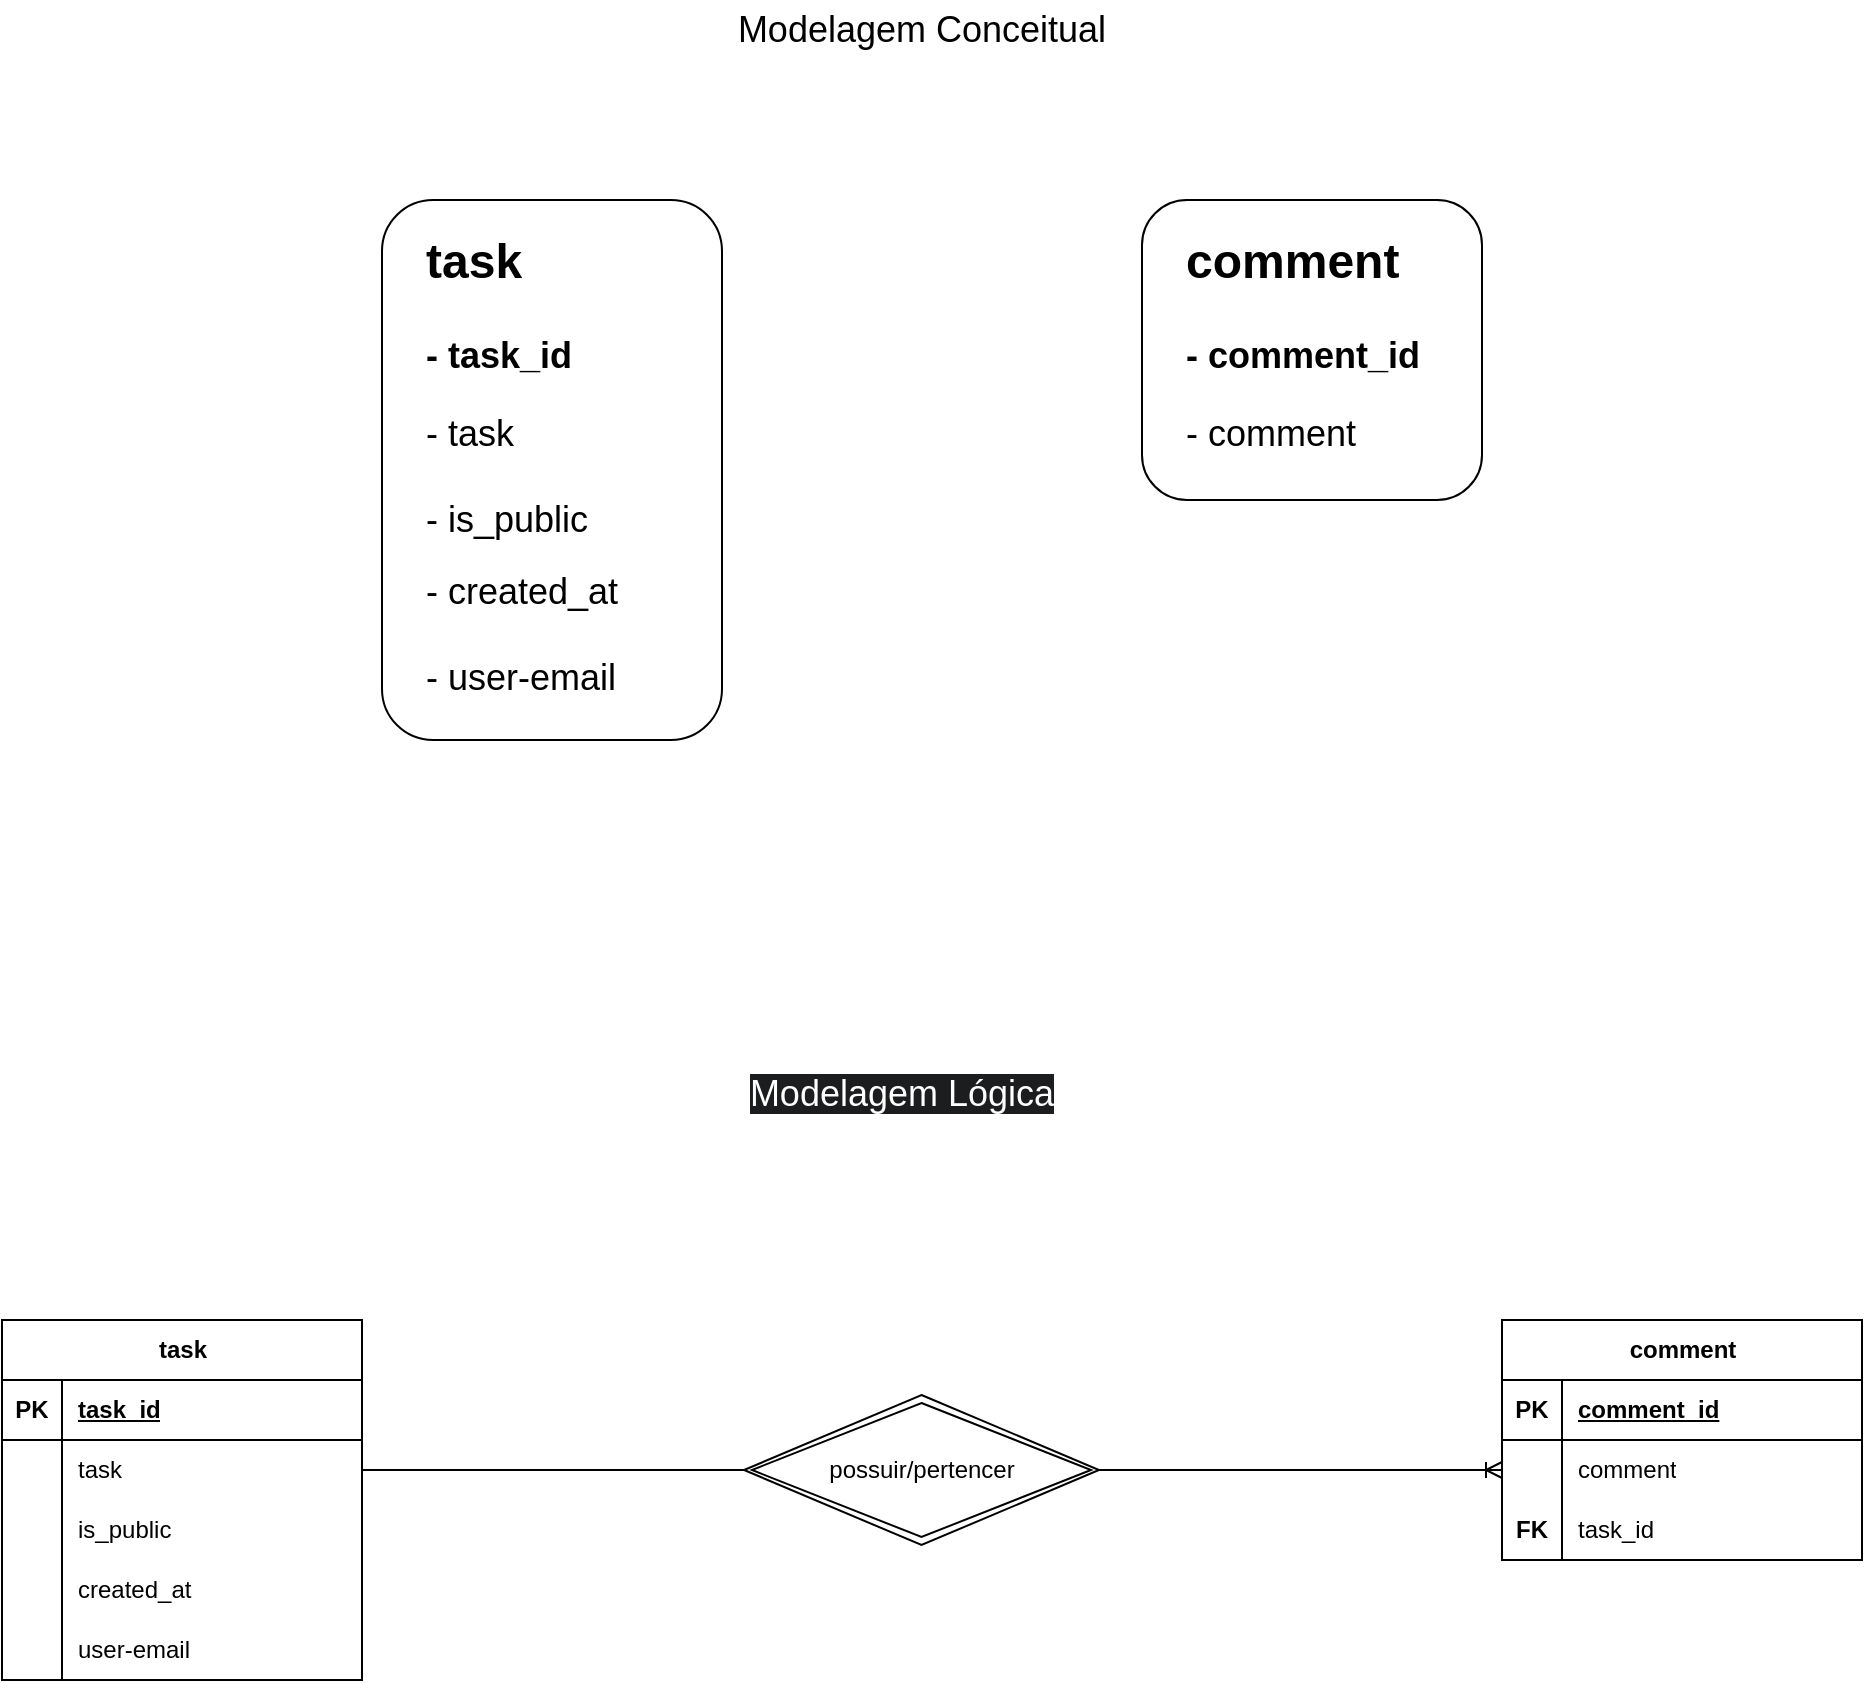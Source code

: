 <mxfile version="26.2.15">
  <diagram name="Page-1" id="e56a1550-8fbb-45ad-956c-1786394a9013">
    <mxGraphModel dx="1186" dy="819" grid="1" gridSize="10" guides="1" tooltips="1" connect="1" arrows="1" fold="1" page="1" pageScale="1" pageWidth="1100" pageHeight="850" background="none" math="0" shadow="0">
      <root>
        <mxCell id="0" />
        <mxCell id="1" parent="0" />
        <mxCell id="sQSM6lAdwXPQ8lgLaFaL-3" value="" style="rounded=1;whiteSpace=wrap;html=1;" parent="1" vertex="1">
          <mxGeometry x="280" y="200" width="170" height="270" as="geometry" />
        </mxCell>
        <mxCell id="sQSM6lAdwXPQ8lgLaFaL-1" value="&lt;font style=&quot;font-size: 18px;&quot;&gt;Modelagem Conceitual&lt;/font&gt;" style="text;html=1;align=center;verticalAlign=middle;whiteSpace=wrap;rounded=0;" parent="1" vertex="1">
          <mxGeometry x="425" y="100" width="250" height="30" as="geometry" />
        </mxCell>
        <mxCell id="sQSM6lAdwXPQ8lgLaFaL-2" value="&lt;h1 style=&quot;margin-top: 0px;&quot;&gt;&lt;span style=&quot;background-color: transparent; color: light-dark(rgb(0, 0, 0), rgb(255, 255, 255));&quot;&gt;task&lt;/span&gt;&lt;/h1&gt;&lt;h1 style=&quot;margin-top: 0px;&quot;&gt;&lt;font style=&quot;font-size: 18px;&quot;&gt;- task_id&lt;/font&gt;&lt;/h1&gt;&lt;div&gt;&lt;font style=&quot;font-size: 18px;&quot;&gt;- task&lt;/font&gt;&lt;/div&gt;&lt;div&gt;&lt;font style=&quot;font-size: 18px;&quot;&gt;&lt;br&gt;&lt;/font&gt;&lt;/div&gt;&lt;div&gt;&lt;font style=&quot;font-size: 18px;&quot;&gt;- is_public&lt;/font&gt;&lt;/div&gt;&lt;div&gt;&lt;br&gt;&lt;/div&gt;&lt;div&gt;&lt;span style=&quot;font-size: 18px;&quot;&gt;- created_at&lt;/span&gt;&lt;/div&gt;&lt;div&gt;&lt;span style=&quot;font-size: 18px;&quot;&gt;&lt;br&gt;&lt;/span&gt;&lt;/div&gt;&lt;div&gt;&lt;span style=&quot;font-size: 18px;&quot;&gt;- user-email&lt;/span&gt;&lt;/div&gt;" style="text;html=1;whiteSpace=wrap;overflow=hidden;rounded=0;" parent="1" vertex="1">
          <mxGeometry x="300" y="210" width="180" height="270" as="geometry" />
        </mxCell>
        <mxCell id="sQSM6lAdwXPQ8lgLaFaL-7" value="" style="rounded=1;whiteSpace=wrap;html=1;" parent="1" vertex="1">
          <mxGeometry x="660" y="200" width="170" height="150" as="geometry" />
        </mxCell>
        <mxCell id="sQSM6lAdwXPQ8lgLaFaL-8" value="&lt;h1 style=&quot;margin-top: 0px;&quot;&gt;&lt;span style=&quot;background-color: transparent; color: light-dark(rgb(0, 0, 0), rgb(255, 255, 255));&quot;&gt;comment&lt;/span&gt;&lt;/h1&gt;&lt;h1 style=&quot;margin-top: 0px;&quot;&gt;&lt;font style=&quot;font-size: 18px;&quot;&gt;- comment_id&lt;/font&gt;&lt;/h1&gt;&lt;div&gt;&lt;font style=&quot;font-size: 18px;&quot;&gt;- comment&lt;/font&gt;&lt;/div&gt;" style="text;html=1;whiteSpace=wrap;overflow=hidden;rounded=0;" parent="1" vertex="1">
          <mxGeometry x="680" y="210" width="180" height="210" as="geometry" />
        </mxCell>
        <mxCell id="sQSM6lAdwXPQ8lgLaFaL-9" value="&lt;span style=&quot;color: rgb(255, 255, 255); font-family: Helvetica; font-size: 18px; font-style: normal; font-variant-ligatures: normal; font-variant-caps: normal; font-weight: 400; letter-spacing: normal; orphans: 2; text-indent: 0px; text-transform: none; widows: 2; word-spacing: 0px; -webkit-text-stroke-width: 0px; white-space: normal; background-color: rgb(27, 29, 30); text-decoration-thickness: initial; text-decoration-style: initial; text-decoration-color: initial; float: none; display: inline !important;&quot;&gt;Modelagem Lógica&lt;/span&gt;" style="text;whiteSpace=wrap;html=1;align=center;" parent="1" vertex="1">
          <mxGeometry x="430" y="630" width="220" height="50" as="geometry" />
        </mxCell>
        <mxCell id="sQSM6lAdwXPQ8lgLaFaL-10" value="task" style="shape=table;startSize=30;container=1;collapsible=1;childLayout=tableLayout;fixedRows=1;rowLines=0;fontStyle=1;align=center;resizeLast=1;html=1;" parent="1" vertex="1">
          <mxGeometry x="90" y="760" width="180" height="180" as="geometry" />
        </mxCell>
        <mxCell id="sQSM6lAdwXPQ8lgLaFaL-11" value="" style="shape=tableRow;horizontal=0;startSize=0;swimlaneHead=0;swimlaneBody=0;fillColor=none;collapsible=0;dropTarget=0;points=[[0,0.5],[1,0.5]];portConstraint=eastwest;top=0;left=0;right=0;bottom=1;" parent="sQSM6lAdwXPQ8lgLaFaL-10" vertex="1">
          <mxGeometry y="30" width="180" height="30" as="geometry" />
        </mxCell>
        <mxCell id="sQSM6lAdwXPQ8lgLaFaL-12" value="PK" style="shape=partialRectangle;connectable=0;fillColor=none;top=0;left=0;bottom=0;right=0;fontStyle=1;overflow=hidden;whiteSpace=wrap;html=1;" parent="sQSM6lAdwXPQ8lgLaFaL-11" vertex="1">
          <mxGeometry width="30" height="30" as="geometry">
            <mxRectangle width="30" height="30" as="alternateBounds" />
          </mxGeometry>
        </mxCell>
        <mxCell id="sQSM6lAdwXPQ8lgLaFaL-13" value="task_id" style="shape=partialRectangle;connectable=0;fillColor=none;top=0;left=0;bottom=0;right=0;align=left;spacingLeft=6;fontStyle=5;overflow=hidden;whiteSpace=wrap;html=1;" parent="sQSM6lAdwXPQ8lgLaFaL-11" vertex="1">
          <mxGeometry x="30" width="150" height="30" as="geometry">
            <mxRectangle width="150" height="30" as="alternateBounds" />
          </mxGeometry>
        </mxCell>
        <mxCell id="sQSM6lAdwXPQ8lgLaFaL-14" value="" style="shape=tableRow;horizontal=0;startSize=0;swimlaneHead=0;swimlaneBody=0;fillColor=none;collapsible=0;dropTarget=0;points=[[0,0.5],[1,0.5]];portConstraint=eastwest;top=0;left=0;right=0;bottom=0;" parent="sQSM6lAdwXPQ8lgLaFaL-10" vertex="1">
          <mxGeometry y="60" width="180" height="30" as="geometry" />
        </mxCell>
        <mxCell id="sQSM6lAdwXPQ8lgLaFaL-15" value="" style="shape=partialRectangle;connectable=0;fillColor=none;top=0;left=0;bottom=0;right=0;editable=1;overflow=hidden;whiteSpace=wrap;html=1;" parent="sQSM6lAdwXPQ8lgLaFaL-14" vertex="1">
          <mxGeometry width="30" height="30" as="geometry">
            <mxRectangle width="30" height="30" as="alternateBounds" />
          </mxGeometry>
        </mxCell>
        <mxCell id="sQSM6lAdwXPQ8lgLaFaL-16" value="task" style="shape=partialRectangle;connectable=0;fillColor=none;top=0;left=0;bottom=0;right=0;align=left;spacingLeft=6;overflow=hidden;whiteSpace=wrap;html=1;" parent="sQSM6lAdwXPQ8lgLaFaL-14" vertex="1">
          <mxGeometry x="30" width="150" height="30" as="geometry">
            <mxRectangle width="150" height="30" as="alternateBounds" />
          </mxGeometry>
        </mxCell>
        <mxCell id="sQSM6lAdwXPQ8lgLaFaL-17" value="" style="shape=tableRow;horizontal=0;startSize=0;swimlaneHead=0;swimlaneBody=0;fillColor=none;collapsible=0;dropTarget=0;points=[[0,0.5],[1,0.5]];portConstraint=eastwest;top=0;left=0;right=0;bottom=0;" parent="sQSM6lAdwXPQ8lgLaFaL-10" vertex="1">
          <mxGeometry y="90" width="180" height="30" as="geometry" />
        </mxCell>
        <mxCell id="sQSM6lAdwXPQ8lgLaFaL-18" value="" style="shape=partialRectangle;connectable=0;fillColor=none;top=0;left=0;bottom=0;right=0;editable=1;overflow=hidden;whiteSpace=wrap;html=1;" parent="sQSM6lAdwXPQ8lgLaFaL-17" vertex="1">
          <mxGeometry width="30" height="30" as="geometry">
            <mxRectangle width="30" height="30" as="alternateBounds" />
          </mxGeometry>
        </mxCell>
        <mxCell id="sQSM6lAdwXPQ8lgLaFaL-19" value="is_public" style="shape=partialRectangle;connectable=0;fillColor=none;top=0;left=0;bottom=0;right=0;align=left;spacingLeft=6;overflow=hidden;whiteSpace=wrap;html=1;" parent="sQSM6lAdwXPQ8lgLaFaL-17" vertex="1">
          <mxGeometry x="30" width="150" height="30" as="geometry">
            <mxRectangle width="150" height="30" as="alternateBounds" />
          </mxGeometry>
        </mxCell>
        <mxCell id="sQSM6lAdwXPQ8lgLaFaL-20" value="" style="shape=tableRow;horizontal=0;startSize=0;swimlaneHead=0;swimlaneBody=0;fillColor=none;collapsible=0;dropTarget=0;points=[[0,0.5],[1,0.5]];portConstraint=eastwest;top=0;left=0;right=0;bottom=0;" parent="sQSM6lAdwXPQ8lgLaFaL-10" vertex="1">
          <mxGeometry y="120" width="180" height="30" as="geometry" />
        </mxCell>
        <mxCell id="sQSM6lAdwXPQ8lgLaFaL-21" value="" style="shape=partialRectangle;connectable=0;fillColor=none;top=0;left=0;bottom=0;right=0;editable=1;overflow=hidden;whiteSpace=wrap;html=1;" parent="sQSM6lAdwXPQ8lgLaFaL-20" vertex="1">
          <mxGeometry width="30" height="30" as="geometry">
            <mxRectangle width="30" height="30" as="alternateBounds" />
          </mxGeometry>
        </mxCell>
        <mxCell id="sQSM6lAdwXPQ8lgLaFaL-22" value="created_at" style="shape=partialRectangle;connectable=0;fillColor=none;top=0;left=0;bottom=0;right=0;align=left;spacingLeft=6;overflow=hidden;whiteSpace=wrap;html=1;" parent="sQSM6lAdwXPQ8lgLaFaL-20" vertex="1">
          <mxGeometry x="30" width="150" height="30" as="geometry">
            <mxRectangle width="150" height="30" as="alternateBounds" />
          </mxGeometry>
        </mxCell>
        <mxCell id="MUOsyytR06RJVh7CGSKq-3" value="" style="shape=tableRow;horizontal=0;startSize=0;swimlaneHead=0;swimlaneBody=0;fillColor=none;collapsible=0;dropTarget=0;points=[[0,0.5],[1,0.5]];portConstraint=eastwest;top=0;left=0;right=0;bottom=0;" parent="sQSM6lAdwXPQ8lgLaFaL-10" vertex="1">
          <mxGeometry y="150" width="180" height="30" as="geometry" />
        </mxCell>
        <mxCell id="MUOsyytR06RJVh7CGSKq-4" value="" style="shape=partialRectangle;connectable=0;fillColor=none;top=0;left=0;bottom=0;right=0;editable=1;overflow=hidden;whiteSpace=wrap;html=1;" parent="MUOsyytR06RJVh7CGSKq-3" vertex="1">
          <mxGeometry width="30" height="30" as="geometry">
            <mxRectangle width="30" height="30" as="alternateBounds" />
          </mxGeometry>
        </mxCell>
        <mxCell id="MUOsyytR06RJVh7CGSKq-5" value="user-email" style="shape=partialRectangle;connectable=0;fillColor=none;top=0;left=0;bottom=0;right=0;align=left;spacingLeft=6;overflow=hidden;whiteSpace=wrap;html=1;" parent="MUOsyytR06RJVh7CGSKq-3" vertex="1">
          <mxGeometry x="30" width="150" height="30" as="geometry">
            <mxRectangle width="150" height="30" as="alternateBounds" />
          </mxGeometry>
        </mxCell>
        <mxCell id="sQSM6lAdwXPQ8lgLaFaL-36" value="comment" style="shape=table;startSize=30;container=1;collapsible=1;childLayout=tableLayout;fixedRows=1;rowLines=0;fontStyle=1;align=center;resizeLast=1;html=1;" parent="1" vertex="1">
          <mxGeometry x="840" y="760" width="180" height="120" as="geometry" />
        </mxCell>
        <mxCell id="sQSM6lAdwXPQ8lgLaFaL-37" value="" style="shape=tableRow;horizontal=0;startSize=0;swimlaneHead=0;swimlaneBody=0;fillColor=none;collapsible=0;dropTarget=0;points=[[0,0.5],[1,0.5]];portConstraint=eastwest;top=0;left=0;right=0;bottom=1;" parent="sQSM6lAdwXPQ8lgLaFaL-36" vertex="1">
          <mxGeometry y="30" width="180" height="30" as="geometry" />
        </mxCell>
        <mxCell id="sQSM6lAdwXPQ8lgLaFaL-38" value="PK" style="shape=partialRectangle;connectable=0;fillColor=none;top=0;left=0;bottom=0;right=0;fontStyle=1;overflow=hidden;whiteSpace=wrap;html=1;" parent="sQSM6lAdwXPQ8lgLaFaL-37" vertex="1">
          <mxGeometry width="30" height="30" as="geometry">
            <mxRectangle width="30" height="30" as="alternateBounds" />
          </mxGeometry>
        </mxCell>
        <mxCell id="sQSM6lAdwXPQ8lgLaFaL-39" value="comment_id" style="shape=partialRectangle;connectable=0;fillColor=none;top=0;left=0;bottom=0;right=0;align=left;spacingLeft=6;fontStyle=5;overflow=hidden;whiteSpace=wrap;html=1;" parent="sQSM6lAdwXPQ8lgLaFaL-37" vertex="1">
          <mxGeometry x="30" width="150" height="30" as="geometry">
            <mxRectangle width="150" height="30" as="alternateBounds" />
          </mxGeometry>
        </mxCell>
        <mxCell id="sQSM6lAdwXPQ8lgLaFaL-40" value="" style="shape=tableRow;horizontal=0;startSize=0;swimlaneHead=0;swimlaneBody=0;fillColor=none;collapsible=0;dropTarget=0;points=[[0,0.5],[1,0.5]];portConstraint=eastwest;top=0;left=0;right=0;bottom=0;" parent="sQSM6lAdwXPQ8lgLaFaL-36" vertex="1">
          <mxGeometry y="60" width="180" height="30" as="geometry" />
        </mxCell>
        <mxCell id="sQSM6lAdwXPQ8lgLaFaL-41" value="" style="shape=partialRectangle;connectable=0;fillColor=none;top=0;left=0;bottom=0;right=0;editable=1;overflow=hidden;whiteSpace=wrap;html=1;" parent="sQSM6lAdwXPQ8lgLaFaL-40" vertex="1">
          <mxGeometry width="30" height="30" as="geometry">
            <mxRectangle width="30" height="30" as="alternateBounds" />
          </mxGeometry>
        </mxCell>
        <mxCell id="sQSM6lAdwXPQ8lgLaFaL-42" value="comment" style="shape=partialRectangle;connectable=0;fillColor=none;top=0;left=0;bottom=0;right=0;align=left;spacingLeft=6;overflow=hidden;whiteSpace=wrap;html=1;" parent="sQSM6lAdwXPQ8lgLaFaL-40" vertex="1">
          <mxGeometry x="30" width="150" height="30" as="geometry">
            <mxRectangle width="150" height="30" as="alternateBounds" />
          </mxGeometry>
        </mxCell>
        <mxCell id="MUOsyytR06RJVh7CGSKq-9" value="" style="shape=tableRow;horizontal=0;startSize=0;swimlaneHead=0;swimlaneBody=0;fillColor=none;collapsible=0;dropTarget=0;points=[[0,0.5],[1,0.5]];portConstraint=eastwest;top=0;left=0;right=0;bottom=0;" parent="sQSM6lAdwXPQ8lgLaFaL-36" vertex="1">
          <mxGeometry y="90" width="180" height="30" as="geometry" />
        </mxCell>
        <mxCell id="MUOsyytR06RJVh7CGSKq-10" value="&lt;span style=&quot;font-weight: 700;&quot;&gt;FK&lt;/span&gt;" style="shape=partialRectangle;connectable=0;fillColor=none;top=0;left=0;bottom=0;right=0;editable=1;overflow=hidden;whiteSpace=wrap;html=1;" parent="MUOsyytR06RJVh7CGSKq-9" vertex="1">
          <mxGeometry width="30" height="30" as="geometry">
            <mxRectangle width="30" height="30" as="alternateBounds" />
          </mxGeometry>
        </mxCell>
        <mxCell id="MUOsyytR06RJVh7CGSKq-11" value="task_id" style="shape=partialRectangle;connectable=0;fillColor=none;top=0;left=0;bottom=0;right=0;align=left;spacingLeft=6;overflow=hidden;whiteSpace=wrap;html=1;" parent="MUOsyytR06RJVh7CGSKq-9" vertex="1">
          <mxGeometry x="30" width="150" height="30" as="geometry">
            <mxRectangle width="150" height="30" as="alternateBounds" />
          </mxGeometry>
        </mxCell>
        <mxCell id="sQSM6lAdwXPQ8lgLaFaL-54" value="" style="edgeStyle=entityRelationEdgeStyle;fontSize=12;html=1;endArrow=ERoneToMany;rounded=0;entryX=0;entryY=0.5;entryDx=0;entryDy=0;exitX=1;exitY=0.5;exitDx=0;exitDy=0;" parent="1" source="sQSM6lAdwXPQ8lgLaFaL-14" target="sQSM6lAdwXPQ8lgLaFaL-40" edge="1">
          <mxGeometry width="100" height="100" relative="1" as="geometry">
            <mxPoint x="362.5" y="837.99" as="sourcePoint" />
            <mxPoint x="712.5" y="800" as="targetPoint" />
          </mxGeometry>
        </mxCell>
        <mxCell id="sQSM6lAdwXPQ8lgLaFaL-55" value="possuir/pertencer" style="shape=rhombus;double=1;perimeter=rhombusPerimeter;whiteSpace=wrap;html=1;align=center;" parent="1" vertex="1">
          <mxGeometry x="461" y="797.5" width="177.5" height="75" as="geometry" />
        </mxCell>
      </root>
    </mxGraphModel>
  </diagram>
</mxfile>

